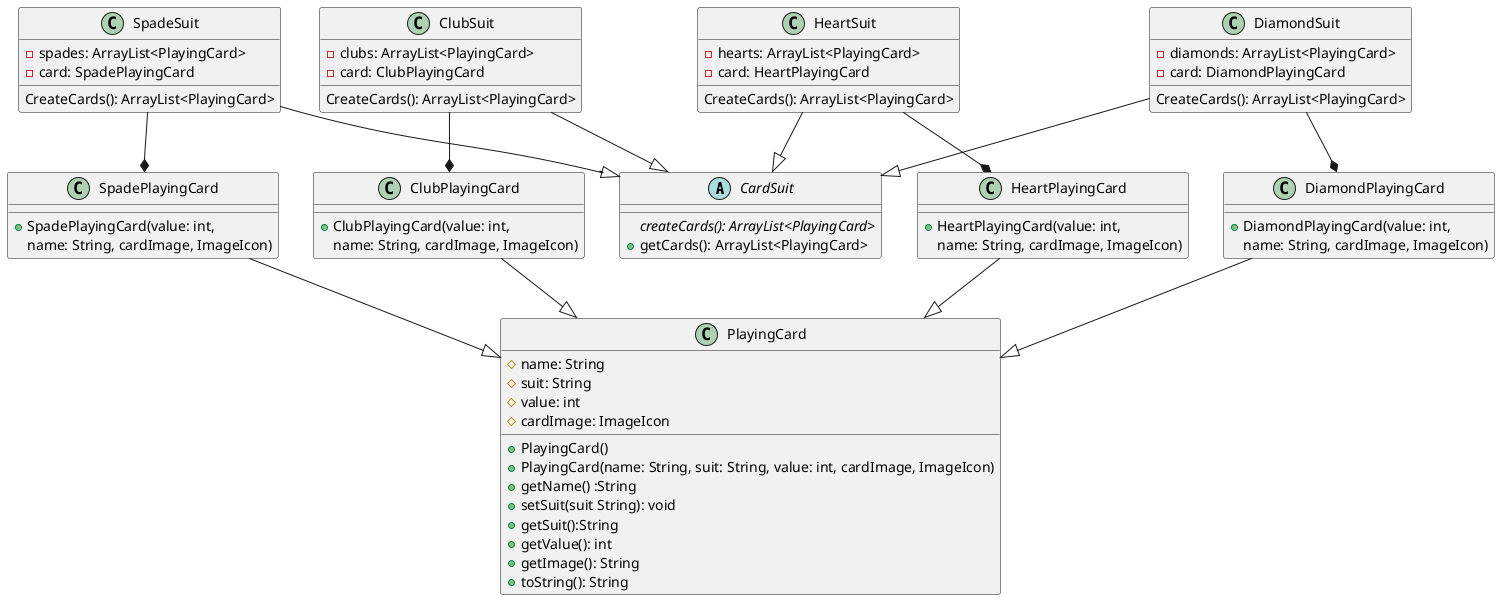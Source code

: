 @startuml


 abstract class CardSuit{
    {abstract}createCards(): ArrayList<PlayingCard>
    +getCards(): ArrayList<PlayingCard>
 }


 Class ClubSuit{
    -clubs: ArrayList<PlayingCard>
    -card: ClubPlayingCard
    CreateCards(): ArrayList<PlayingCard>
 }


 Class DiamondSuit{
    -diamonds: ArrayList<PlayingCard>
    -card: DiamondPlayingCard
    CreateCards(): ArrayList<PlayingCard>
 }


 Class HeartSuit{
    -hearts: ArrayList<PlayingCard>
    -card: HeartPlayingCard
    CreateCards(): ArrayList<PlayingCard>
 }


 Class SpadeSuit{
    -spades: ArrayList<PlayingCard>
    -card: SpadePlayingCard
    CreateCards(): ArrayList<PlayingCard>
 }


 class PlayingCard{
       #name: String
       #suit: String
       #value: int
       #cardImage: ImageIcon
       +PlayingCard()
       +PlayingCard(name: String, suit: String, value: int, cardImage, ImageIcon)
       +getName() :String
       +setSuit(suit String): void
       +getSuit():String
       +getValue(): int
       +getImage(): String
       +toString(): String
 }

 class ClubPlayingCard{
    +ClubPlayingCard(value: int,
        name: String, cardImage, ImageIcon)
 }

 class HeartPlayingCard{
    +HeartPlayingCard(value: int,
        name: String, cardImage, ImageIcon)
 }

 class DiamondPlayingCard{
    +DiamondPlayingCard(value: int,
        name: String, cardImage, ImageIcon)
 }

 class SpadePlayingCard{
    +SpadePlayingCard(value: int,
        name: String, cardImage, ImageIcon)
 }


 ClubPlayingCard --|> PlayingCard
 HeartPlayingCard --|> PlayingCard
 DiamondPlayingCard --|> PlayingCard
 SpadePlayingCard --|> PlayingCard

 ClubSuit --* ClubPlayingCard
 HeartSuit --* HeartPlayingCard
 DiamondSuit --* DiamondPlayingCard
 SpadeSuit --* SpadePlayingCard


 ClubSuit --|> CardSuit
 DiamondSuit --|> CardSuit
 HeartSuit --|> CardSuit
 SpadeSuit --|> CardSuit





@enduml